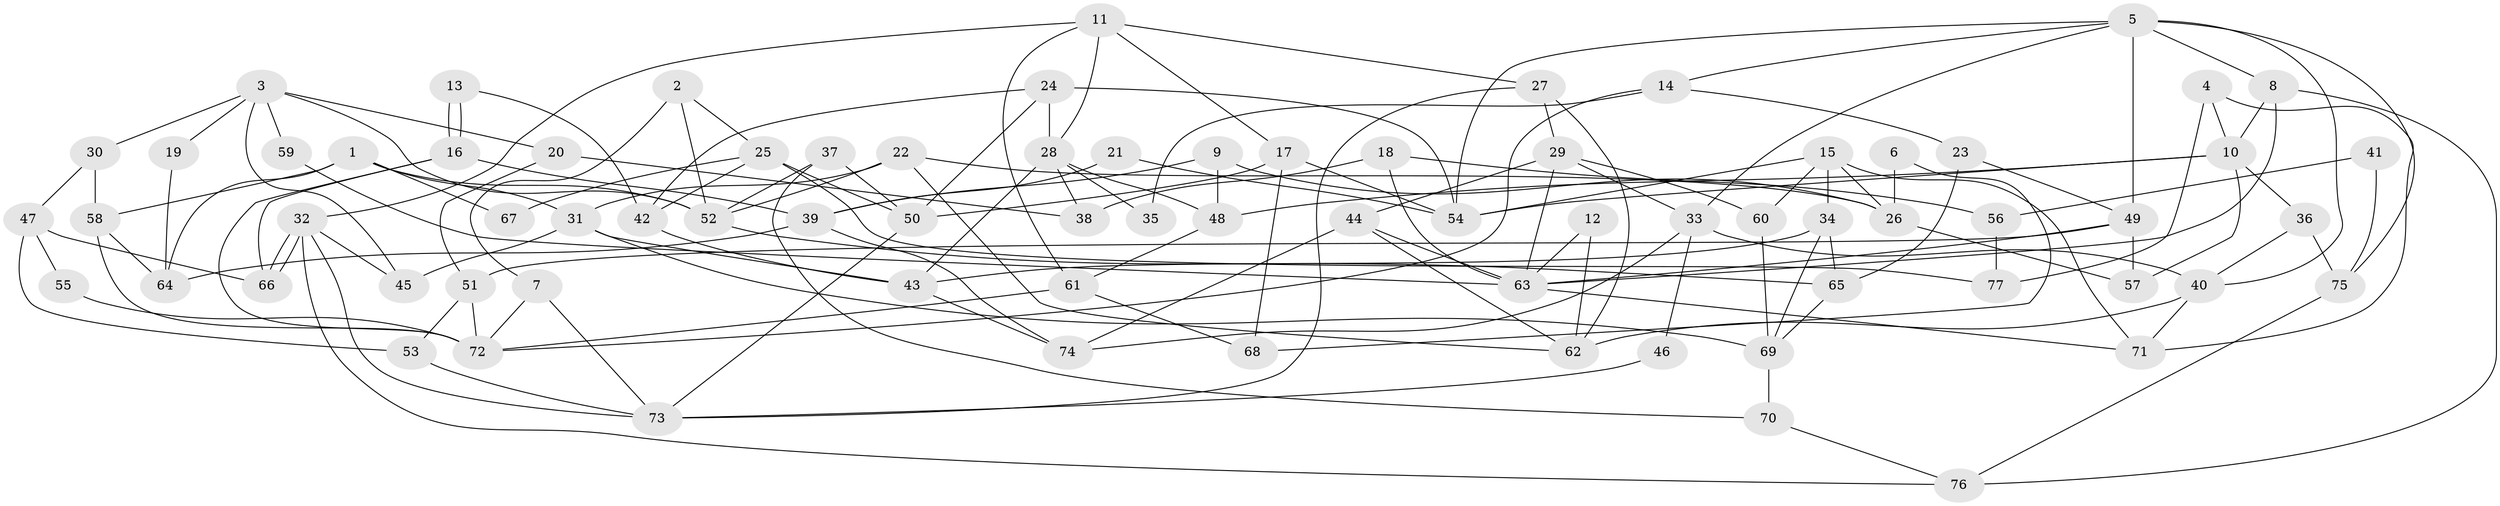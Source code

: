 // coarse degree distribution, {8: 0.08695652173913043, 10: 0.08695652173913043, 7: 0.08695652173913043, 14: 0.043478260869565216, 5: 0.08695652173913043, 6: 0.13043478260869565, 13: 0.043478260869565216, 4: 0.13043478260869565, 3: 0.17391304347826086, 2: 0.08695652173913043, 9: 0.043478260869565216}
// Generated by graph-tools (version 1.1) at 2025/19/03/04/25 18:19:00]
// undirected, 77 vertices, 154 edges
graph export_dot {
graph [start="1"]
  node [color=gray90,style=filled];
  1;
  2;
  3;
  4;
  5;
  6;
  7;
  8;
  9;
  10;
  11;
  12;
  13;
  14;
  15;
  16;
  17;
  18;
  19;
  20;
  21;
  22;
  23;
  24;
  25;
  26;
  27;
  28;
  29;
  30;
  31;
  32;
  33;
  34;
  35;
  36;
  37;
  38;
  39;
  40;
  41;
  42;
  43;
  44;
  45;
  46;
  47;
  48;
  49;
  50;
  51;
  52;
  53;
  54;
  55;
  56;
  57;
  58;
  59;
  60;
  61;
  62;
  63;
  64;
  65;
  66;
  67;
  68;
  69;
  70;
  71;
  72;
  73;
  74;
  75;
  76;
  77;
  1 -- 31;
  1 -- 64;
  1 -- 52;
  1 -- 58;
  1 -- 67;
  2 -- 52;
  2 -- 7;
  2 -- 25;
  3 -- 52;
  3 -- 45;
  3 -- 19;
  3 -- 20;
  3 -- 30;
  3 -- 59;
  4 -- 10;
  4 -- 71;
  4 -- 77;
  5 -- 49;
  5 -- 8;
  5 -- 14;
  5 -- 33;
  5 -- 40;
  5 -- 54;
  5 -- 75;
  6 -- 26;
  6 -- 68;
  7 -- 72;
  7 -- 73;
  8 -- 63;
  8 -- 76;
  8 -- 10;
  9 -- 39;
  9 -- 26;
  9 -- 48;
  10 -- 54;
  10 -- 36;
  10 -- 48;
  10 -- 57;
  11 -- 32;
  11 -- 28;
  11 -- 17;
  11 -- 27;
  11 -- 61;
  12 -- 63;
  12 -- 62;
  13 -- 16;
  13 -- 16;
  13 -- 42;
  14 -- 72;
  14 -- 23;
  14 -- 35;
  15 -- 26;
  15 -- 54;
  15 -- 34;
  15 -- 60;
  15 -- 71;
  16 -- 72;
  16 -- 39;
  16 -- 66;
  17 -- 54;
  17 -- 50;
  17 -- 68;
  18 -- 63;
  18 -- 38;
  18 -- 56;
  19 -- 64;
  20 -- 51;
  20 -- 38;
  21 -- 54;
  21 -- 39;
  22 -- 52;
  22 -- 62;
  22 -- 26;
  22 -- 31;
  23 -- 65;
  23 -- 49;
  24 -- 28;
  24 -- 50;
  24 -- 42;
  24 -- 54;
  25 -- 42;
  25 -- 50;
  25 -- 67;
  25 -- 77;
  26 -- 57;
  27 -- 62;
  27 -- 29;
  27 -- 73;
  28 -- 43;
  28 -- 48;
  28 -- 35;
  28 -- 38;
  29 -- 63;
  29 -- 33;
  29 -- 44;
  29 -- 60;
  30 -- 47;
  30 -- 58;
  31 -- 69;
  31 -- 43;
  31 -- 45;
  32 -- 66;
  32 -- 66;
  32 -- 73;
  32 -- 45;
  32 -- 76;
  33 -- 40;
  33 -- 46;
  33 -- 74;
  34 -- 65;
  34 -- 43;
  34 -- 69;
  36 -- 40;
  36 -- 75;
  37 -- 50;
  37 -- 70;
  37 -- 52;
  39 -- 74;
  39 -- 64;
  40 -- 62;
  40 -- 71;
  41 -- 56;
  41 -- 75;
  42 -- 43;
  43 -- 74;
  44 -- 74;
  44 -- 62;
  44 -- 63;
  46 -- 73;
  47 -- 53;
  47 -- 66;
  47 -- 55;
  48 -- 61;
  49 -- 63;
  49 -- 51;
  49 -- 57;
  50 -- 73;
  51 -- 72;
  51 -- 53;
  52 -- 65;
  53 -- 73;
  55 -- 72;
  56 -- 77;
  58 -- 64;
  58 -- 72;
  59 -- 63;
  60 -- 69;
  61 -- 68;
  61 -- 72;
  63 -- 71;
  65 -- 69;
  69 -- 70;
  70 -- 76;
  75 -- 76;
}
